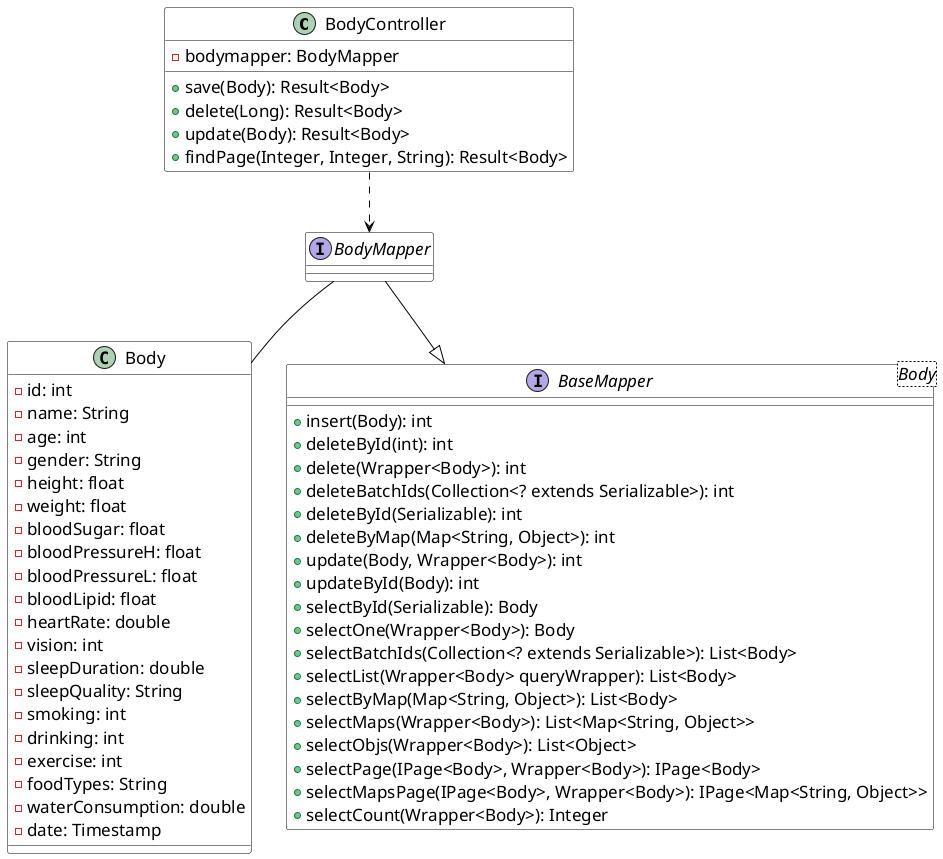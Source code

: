 @startuml
skinparam classBackgroundColor transparent
skinparam classBorderColor black
skinparam Shadowing false
skinparam ArrowColor black
skinparam defaultFontSize 17

class BodyController{
- bodymapper: BodyMapper
+ save(Body): Result<Body>
+ delete(Long): Result<Body>
+ update(Body): Result<Body>
+ findPage(Integer, Integer, String): Result<Body>
}

class Body {
-id: int
-name: String
-age: int
-gender: String
-height: float
-weight: float
-bloodSugar: float
-bloodPressureH: float
-bloodPressureL: float
-bloodLipid: float
-heartRate: double
-vision: int
-sleepDuration: double
-sleepQuality: String
-smoking: int
-drinking: int
-exercise: int
-foodTypes: String
-waterConsumption: double
-date: Timestamp
}
interface BodyMapper {
}
interface BaseMapper<Body> {
+ insert(Body): int
+ deleteById(int): int
+ delete(Wrapper<Body>): int
+ deleteBatchIds(Collection<? extends Serializable>): int
+ deleteById(Serializable): int
+ deleteByMap(Map<String, Object>): int
+ update(Body, Wrapper<Body>): int
+ updateById(Body): int
+ selectById(Serializable): Body
+ selectOne(Wrapper<Body>): Body
+ selectBatchIds(Collection<? extends Serializable>): List<Body>
+ selectList(Wrapper<Body> queryWrapper): List<Body>
+ selectByMap(Map<String, Object>): List<Body>
+ selectMaps(Wrapper<Body>): List<Map<String, Object>>
+ selectObjs(Wrapper<Body>): List<Object>
+ selectPage(IPage<Body>, Wrapper<Body>): IPage<Body>
+ selectMapsPage(IPage<Body>, Wrapper<Body>): IPage<Map<String, Object>>
+ selectCount(Wrapper<Body>): Integer
}

BodyMapper --|> BaseMapper
BodyController ..> BodyMapper
BodyMapper -- Body
@enduml